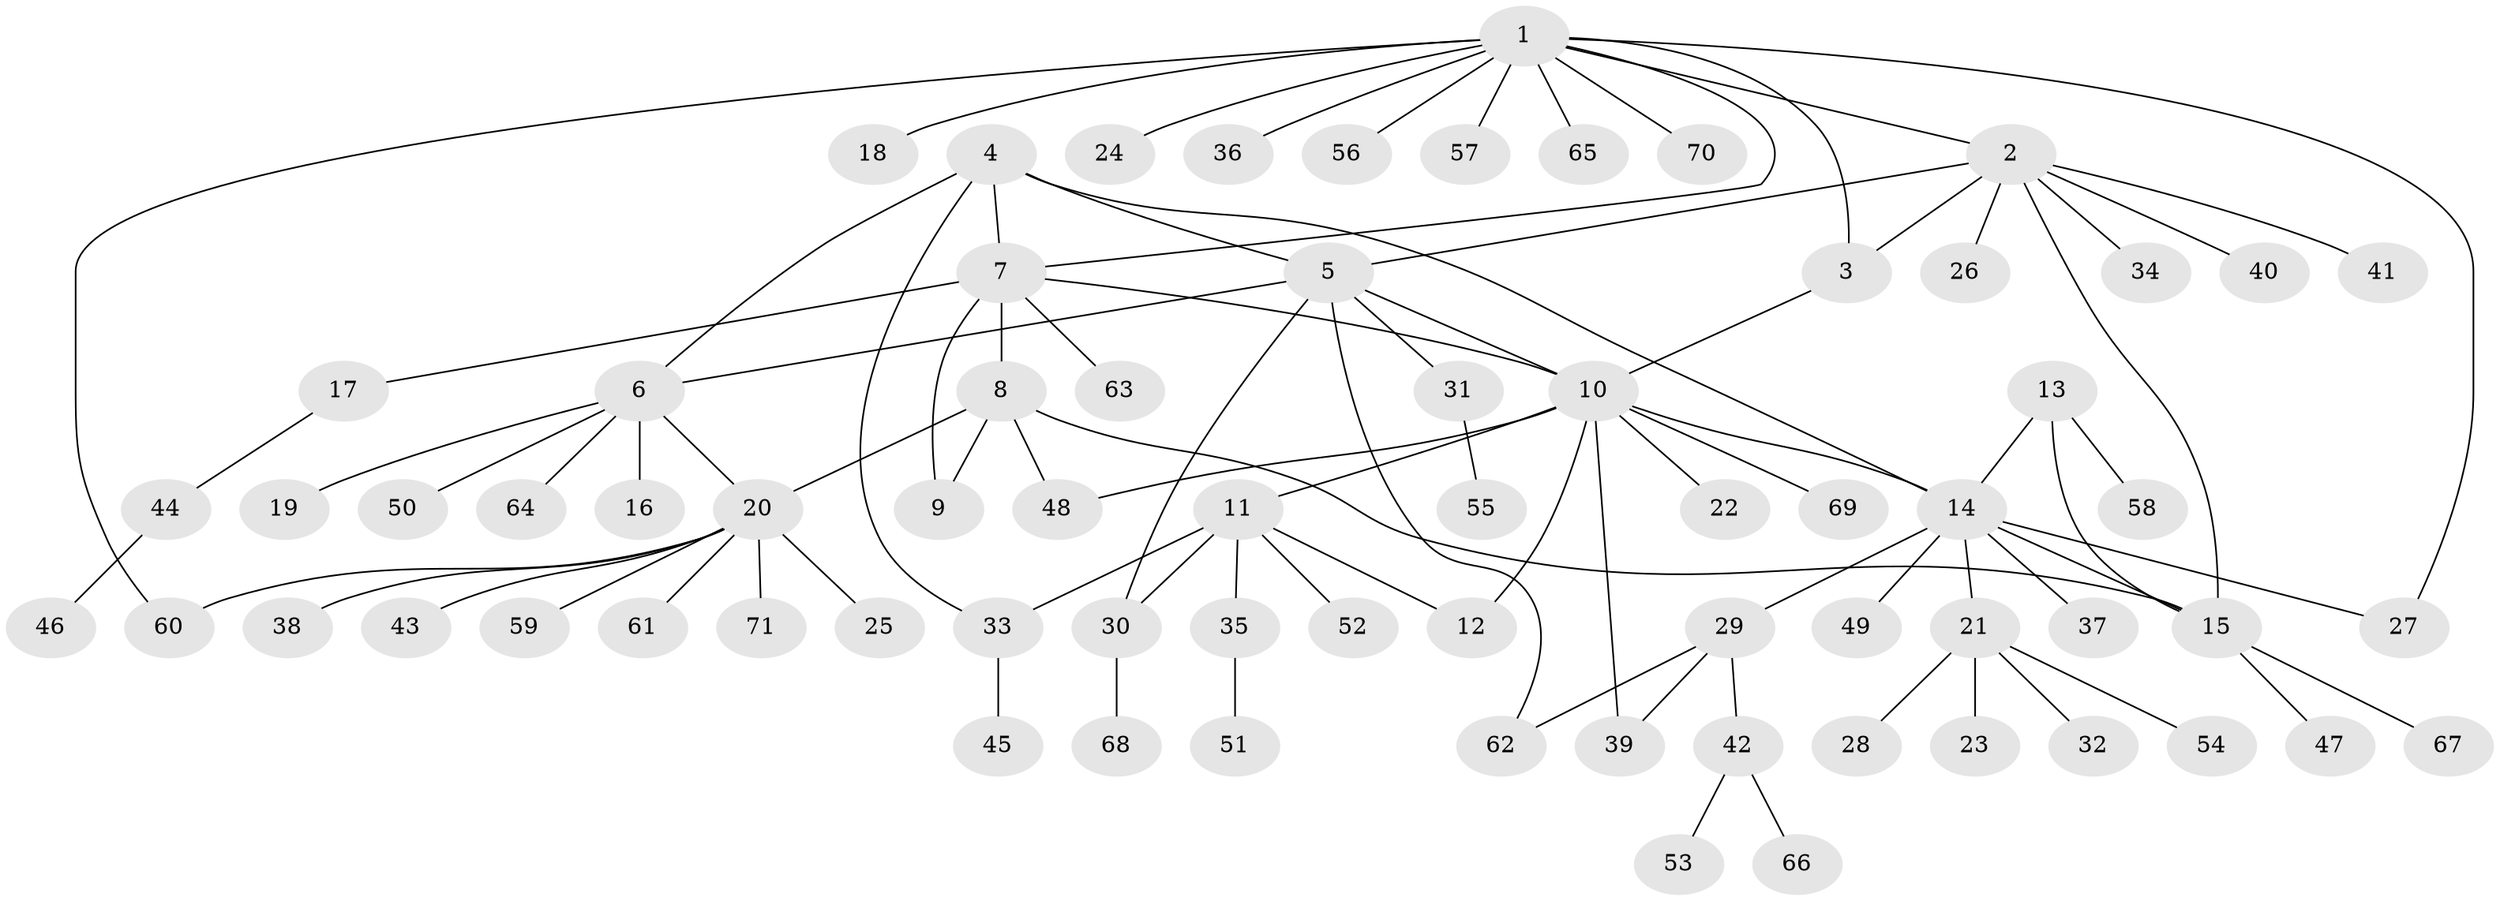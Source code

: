 // Generated by graph-tools (version 1.1) at 2025/11/02/27/25 16:11:36]
// undirected, 71 vertices, 89 edges
graph export_dot {
graph [start="1"]
  node [color=gray90,style=filled];
  1;
  2;
  3;
  4;
  5;
  6;
  7;
  8;
  9;
  10;
  11;
  12;
  13;
  14;
  15;
  16;
  17;
  18;
  19;
  20;
  21;
  22;
  23;
  24;
  25;
  26;
  27;
  28;
  29;
  30;
  31;
  32;
  33;
  34;
  35;
  36;
  37;
  38;
  39;
  40;
  41;
  42;
  43;
  44;
  45;
  46;
  47;
  48;
  49;
  50;
  51;
  52;
  53;
  54;
  55;
  56;
  57;
  58;
  59;
  60;
  61;
  62;
  63;
  64;
  65;
  66;
  67;
  68;
  69;
  70;
  71;
  1 -- 2;
  1 -- 3;
  1 -- 7;
  1 -- 18;
  1 -- 24;
  1 -- 27;
  1 -- 36;
  1 -- 56;
  1 -- 57;
  1 -- 60;
  1 -- 65;
  1 -- 70;
  2 -- 3;
  2 -- 5;
  2 -- 15;
  2 -- 26;
  2 -- 34;
  2 -- 40;
  2 -- 41;
  3 -- 10;
  4 -- 5;
  4 -- 6;
  4 -- 7;
  4 -- 14;
  4 -- 33;
  5 -- 6;
  5 -- 10;
  5 -- 30;
  5 -- 31;
  5 -- 62;
  6 -- 16;
  6 -- 19;
  6 -- 20;
  6 -- 50;
  6 -- 64;
  7 -- 8;
  7 -- 9;
  7 -- 10;
  7 -- 17;
  7 -- 63;
  8 -- 9;
  8 -- 15;
  8 -- 20;
  8 -- 48;
  10 -- 11;
  10 -- 12;
  10 -- 14;
  10 -- 22;
  10 -- 39;
  10 -- 48;
  10 -- 69;
  11 -- 12;
  11 -- 30;
  11 -- 33;
  11 -- 35;
  11 -- 52;
  13 -- 14;
  13 -- 15;
  13 -- 58;
  14 -- 15;
  14 -- 21;
  14 -- 27;
  14 -- 29;
  14 -- 37;
  14 -- 49;
  15 -- 47;
  15 -- 67;
  17 -- 44;
  20 -- 25;
  20 -- 38;
  20 -- 43;
  20 -- 59;
  20 -- 60;
  20 -- 61;
  20 -- 71;
  21 -- 23;
  21 -- 28;
  21 -- 32;
  21 -- 54;
  29 -- 39;
  29 -- 42;
  29 -- 62;
  30 -- 68;
  31 -- 55;
  33 -- 45;
  35 -- 51;
  42 -- 53;
  42 -- 66;
  44 -- 46;
}
